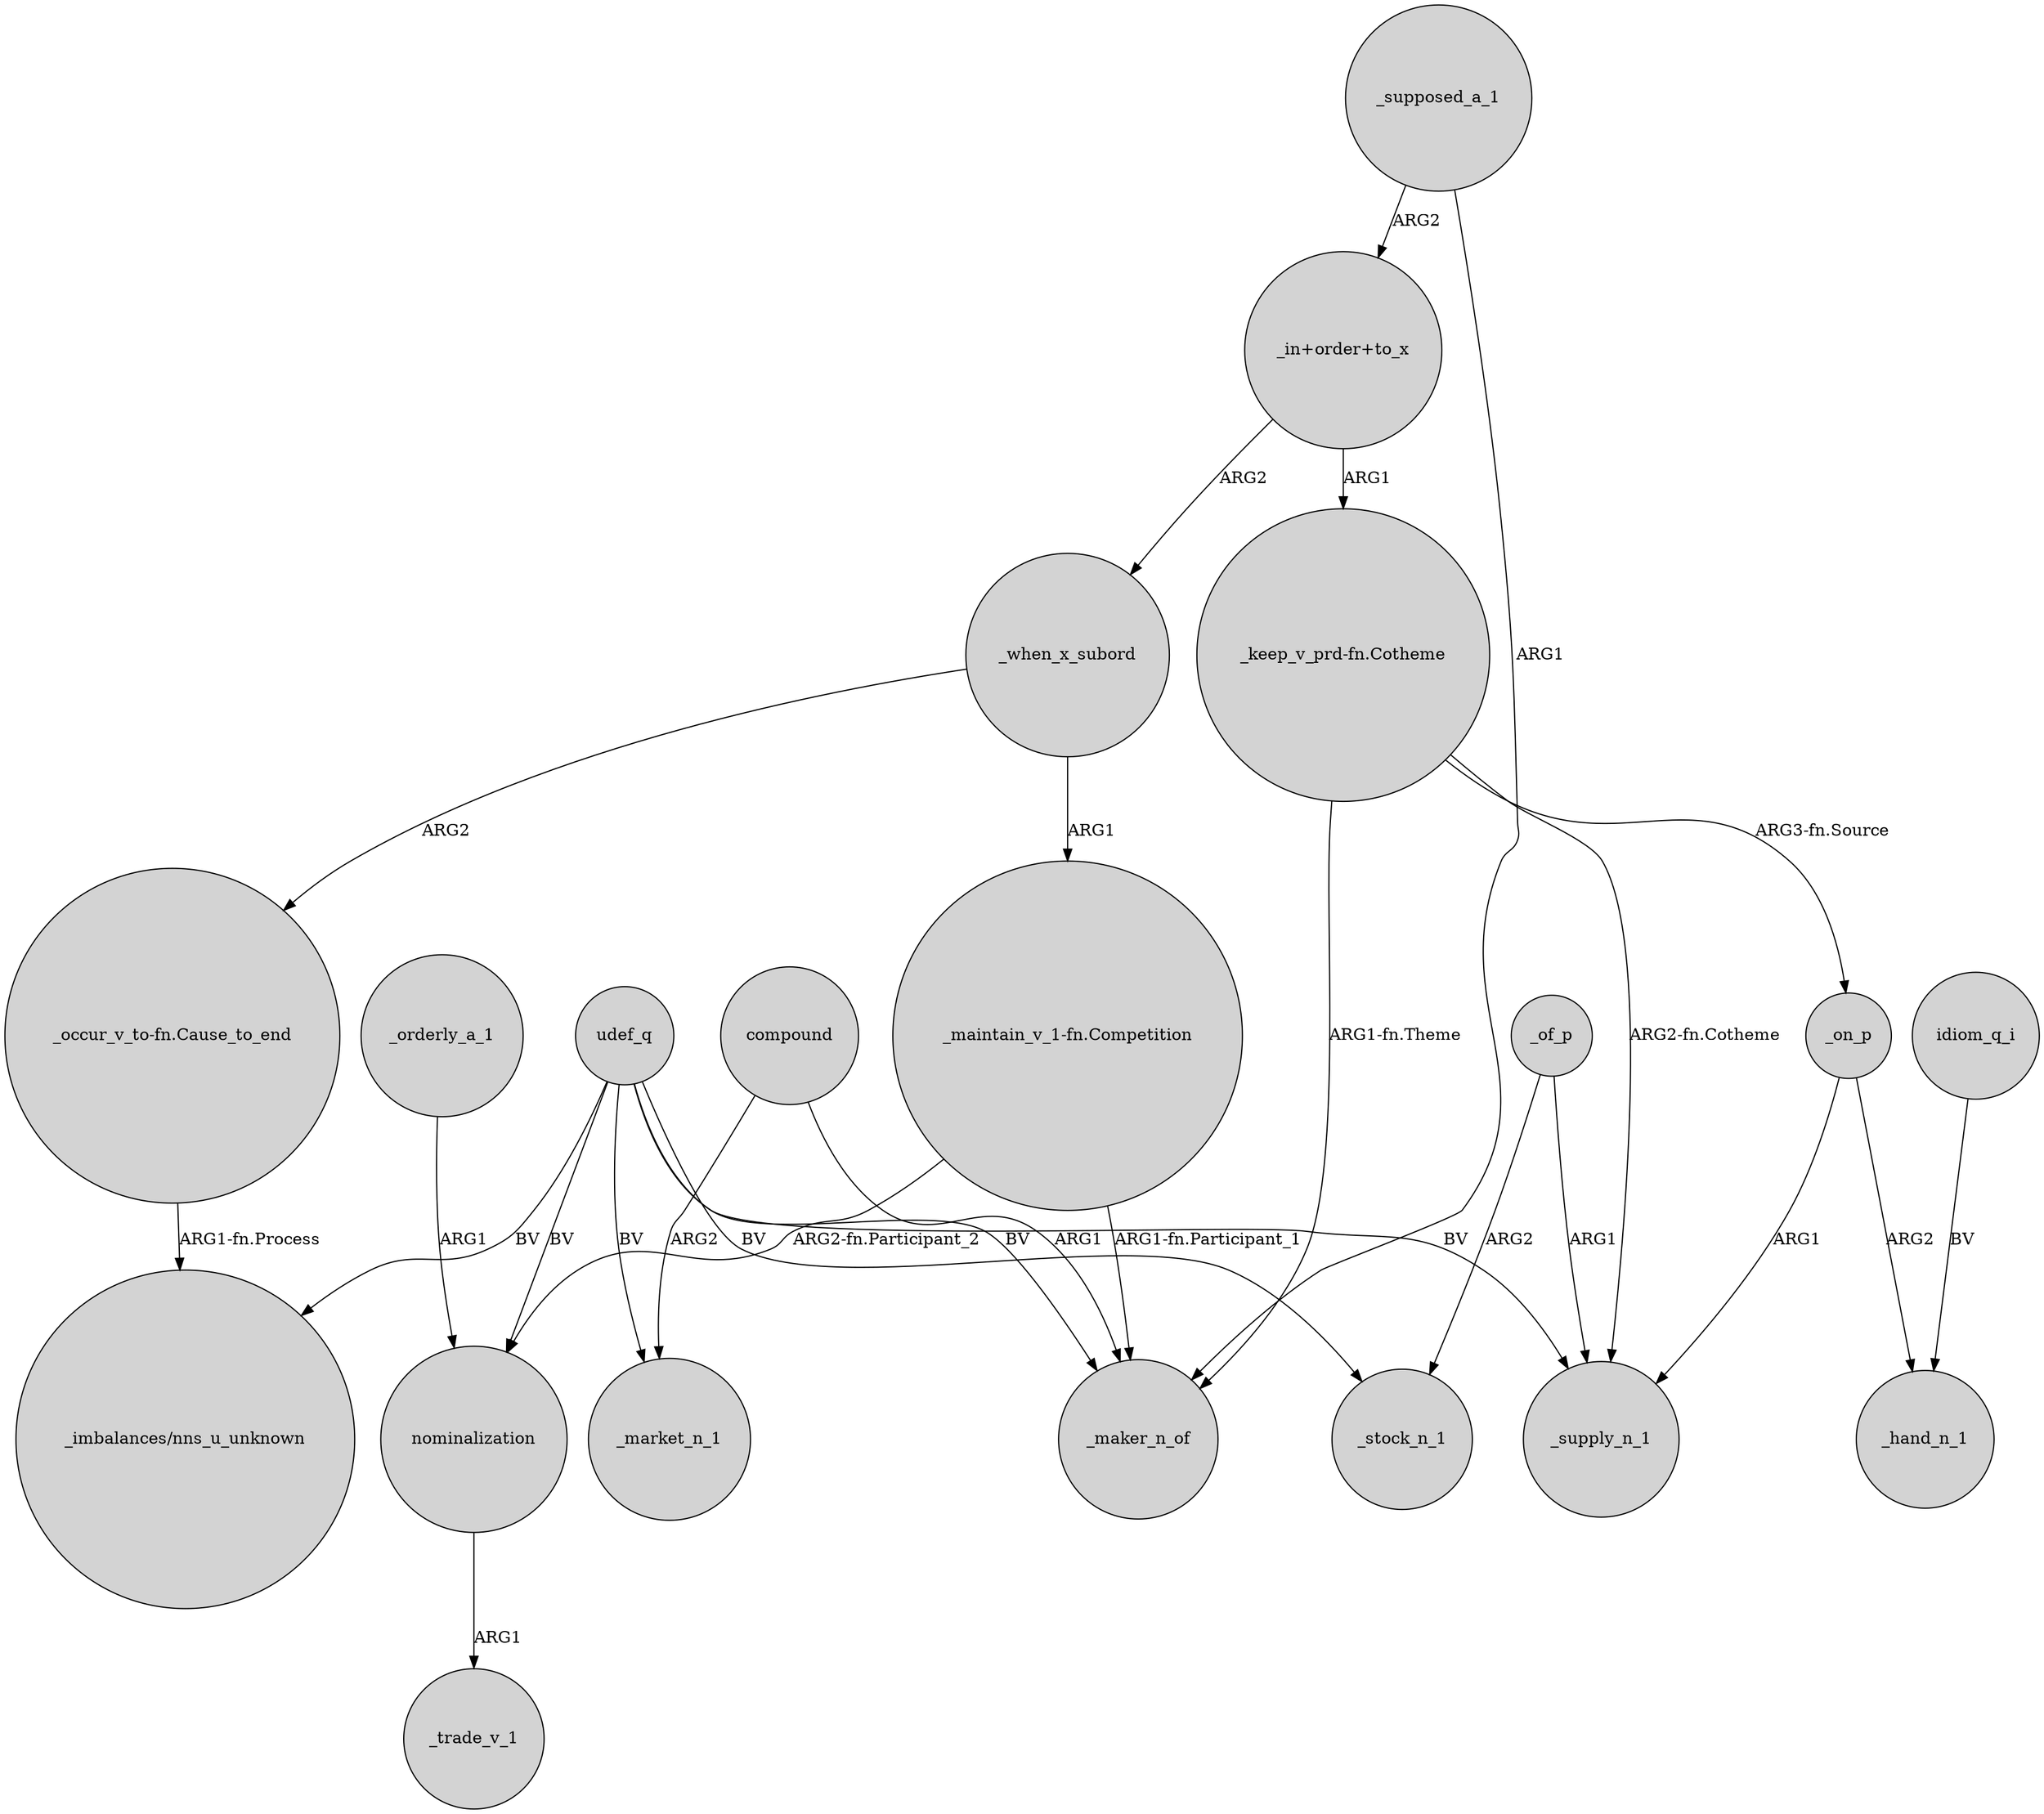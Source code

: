 digraph {
	node [shape=circle style=filled]
	"_keep_v_prd-fn.Cotheme" -> _maker_n_of [label="ARG1-fn.Theme"]
	"_maintain_v_1-fn.Competition" -> nominalization [label="ARG2-fn.Participant_2"]
	"_keep_v_prd-fn.Cotheme" -> _supply_n_1 [label="ARG2-fn.Cotheme"]
	udef_q -> _market_n_1 [label=BV]
	compound -> _market_n_1 [label=ARG2]
	_of_p -> _supply_n_1 [label=ARG1]
	"_maintain_v_1-fn.Competition" -> _maker_n_of [label="ARG1-fn.Participant_1"]
	udef_q -> nominalization [label=BV]
	"_in+order+to_x" -> _when_x_subord [label=ARG2]
	udef_q -> _supply_n_1 [label=BV]
	idiom_q_i -> _hand_n_1 [label=BV]
	_on_p -> _hand_n_1 [label=ARG2]
	udef_q -> "_imbalances/nns_u_unknown" [label=BV]
	udef_q -> _maker_n_of [label=BV]
	_when_x_subord -> "_occur_v_to-fn.Cause_to_end" [label=ARG2]
	_supposed_a_1 -> "_in+order+to_x" [label=ARG2]
	udef_q -> _stock_n_1 [label=BV]
	"_keep_v_prd-fn.Cotheme" -> _on_p [label="ARG3-fn.Source"]
	_orderly_a_1 -> nominalization [label=ARG1]
	"_occur_v_to-fn.Cause_to_end" -> "_imbalances/nns_u_unknown" [label="ARG1-fn.Process"]
	_on_p -> _supply_n_1 [label=ARG1]
	_supposed_a_1 -> _maker_n_of [label=ARG1]
	_of_p -> _stock_n_1 [label=ARG2]
	compound -> _maker_n_of [label=ARG1]
	_when_x_subord -> "_maintain_v_1-fn.Competition" [label=ARG1]
	"_in+order+to_x" -> "_keep_v_prd-fn.Cotheme" [label=ARG1]
	nominalization -> _trade_v_1 [label=ARG1]
}
